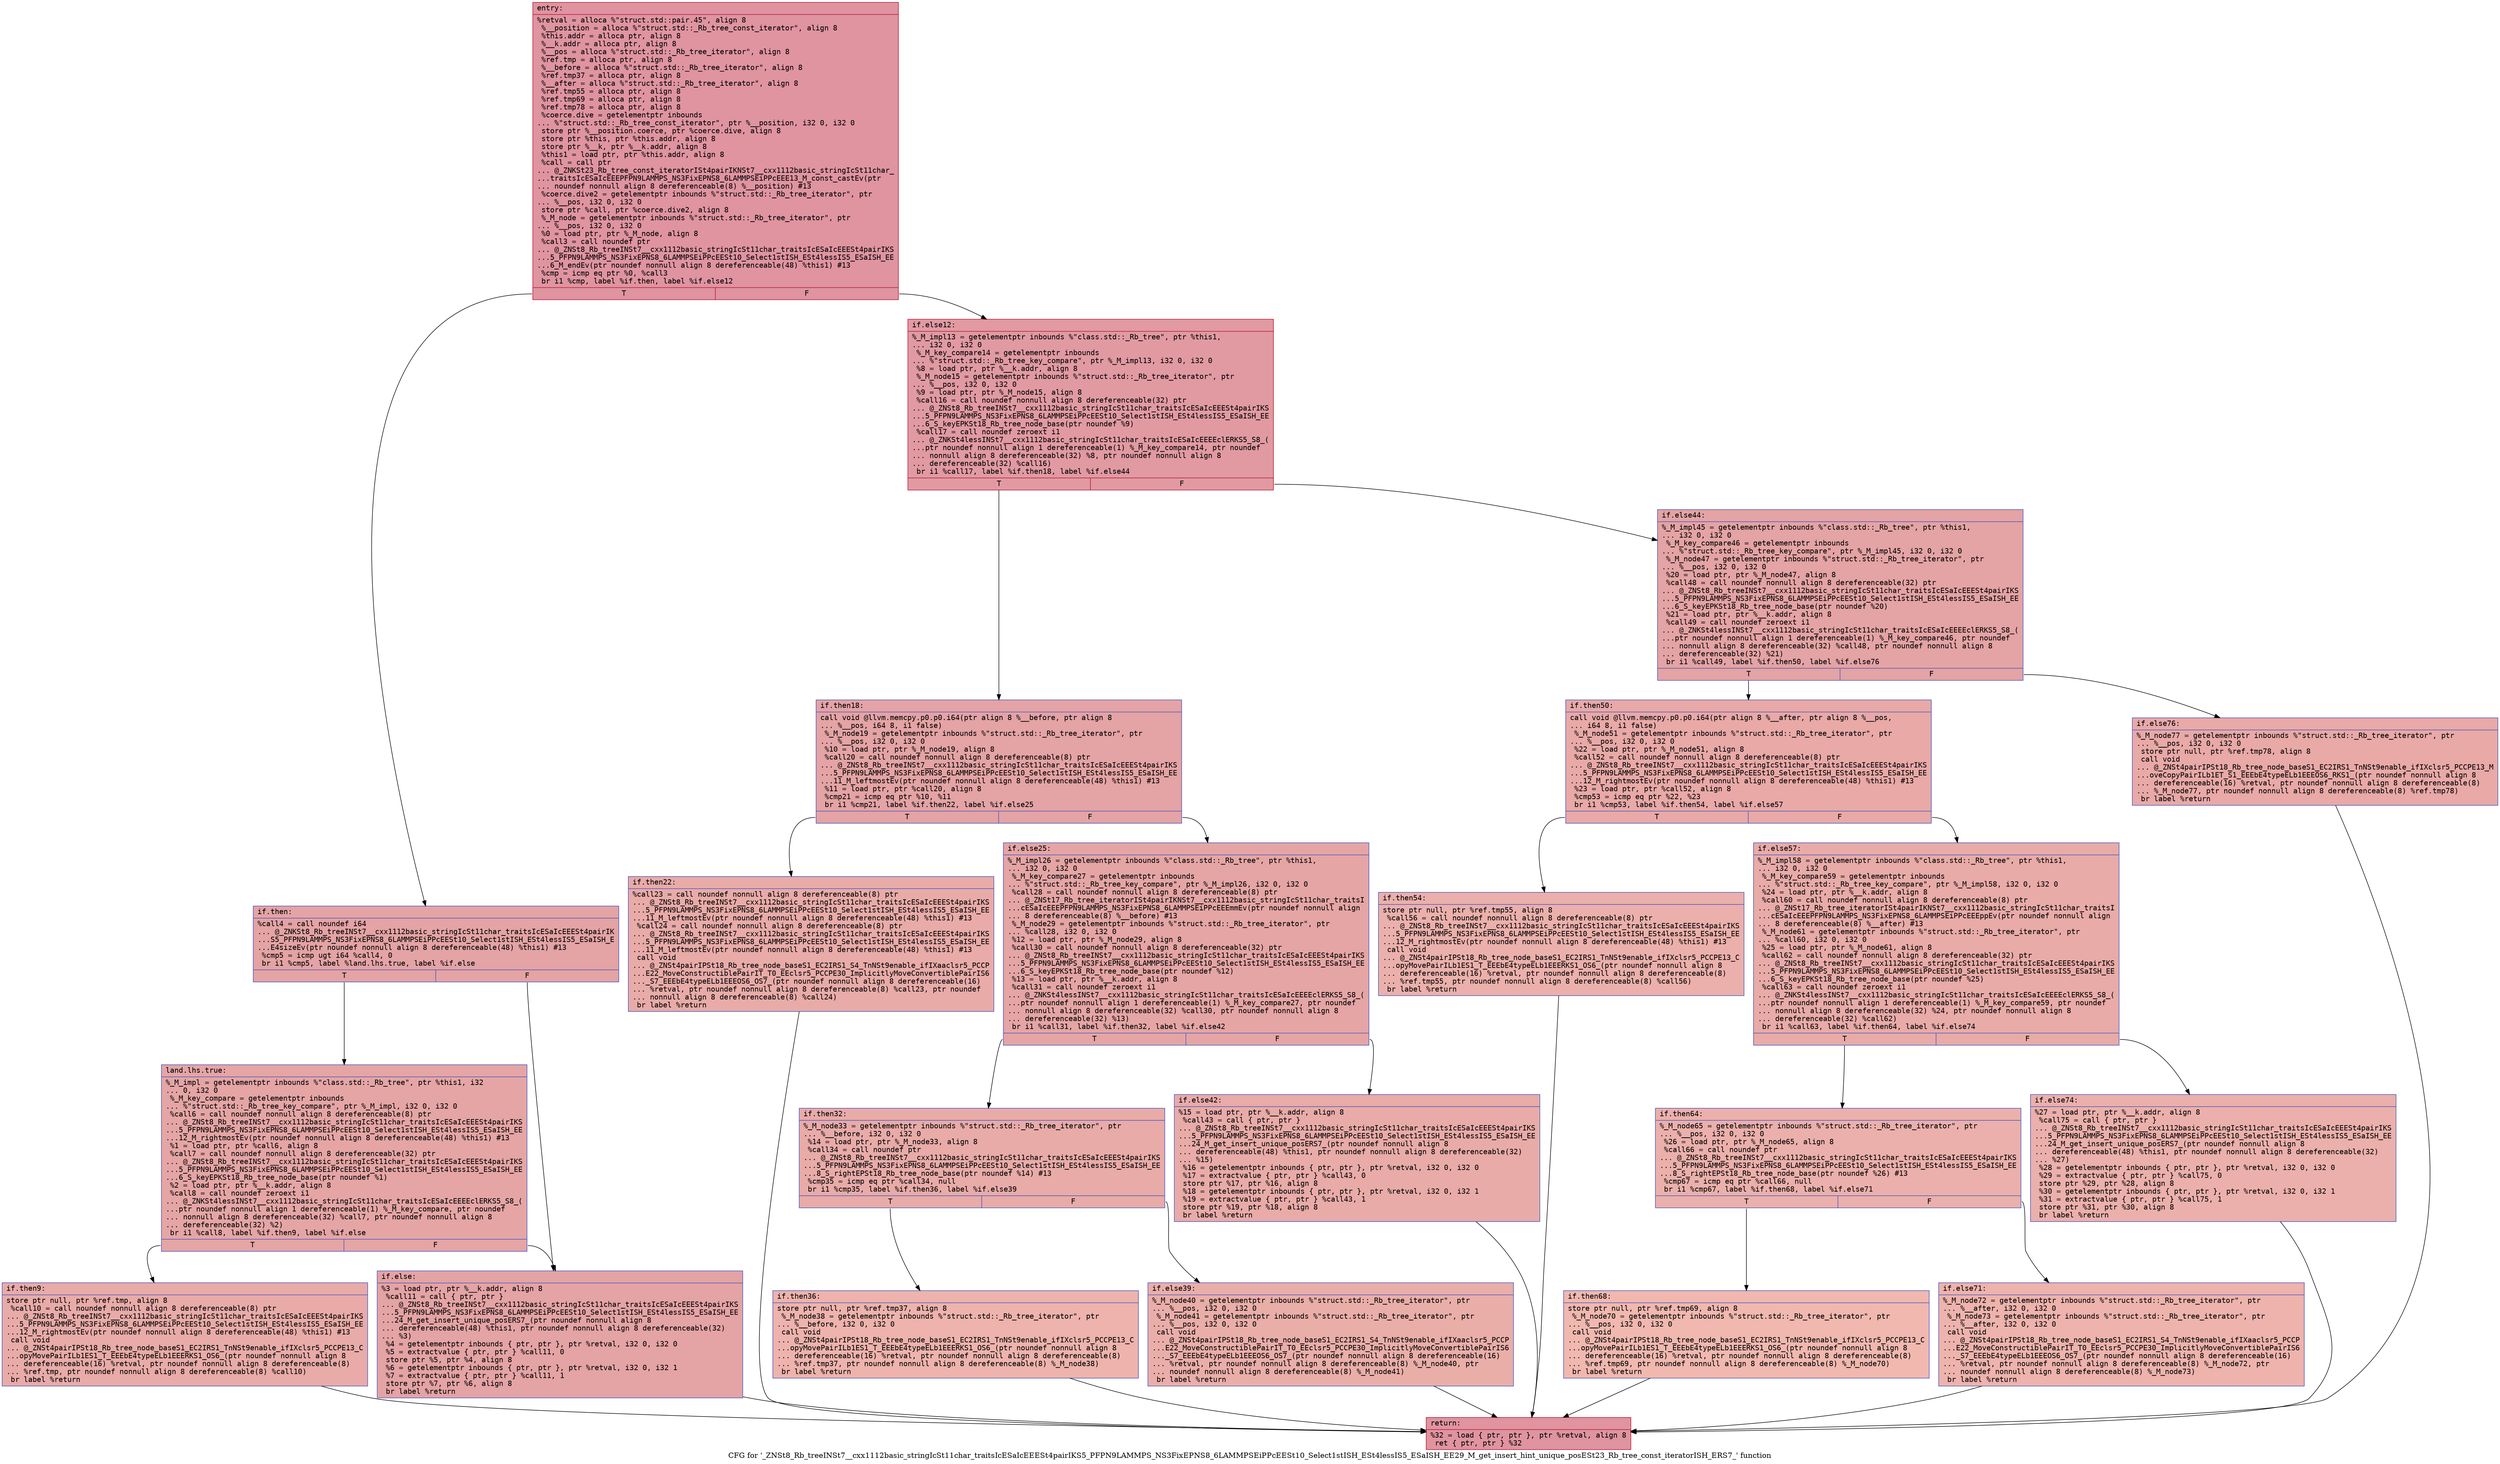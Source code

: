 digraph "CFG for '_ZNSt8_Rb_treeINSt7__cxx1112basic_stringIcSt11char_traitsIcESaIcEEESt4pairIKS5_PFPN9LAMMPS_NS3FixEPNS8_6LAMMPSEiPPcEESt10_Select1stISH_ESt4lessIS5_ESaISH_EE29_M_get_insert_hint_unique_posESt23_Rb_tree_const_iteratorISH_ERS7_' function" {
	label="CFG for '_ZNSt8_Rb_treeINSt7__cxx1112basic_stringIcSt11char_traitsIcESaIcEEESt4pairIKS5_PFPN9LAMMPS_NS3FixEPNS8_6LAMMPSEiPPcEESt10_Select1stISH_ESt4lessIS5_ESaISH_EE29_M_get_insert_hint_unique_posESt23_Rb_tree_const_iteratorISH_ERS7_' function";

	Node0x561f1649b4e0 [shape=record,color="#b70d28ff", style=filled, fillcolor="#b70d2870" fontname="Courier",label="{entry:\l|  %retval = alloca %\"struct.std::pair.45\", align 8\l  %__position = alloca %\"struct.std::_Rb_tree_const_iterator\", align 8\l  %this.addr = alloca ptr, align 8\l  %__k.addr = alloca ptr, align 8\l  %__pos = alloca %\"struct.std::_Rb_tree_iterator\", align 8\l  %ref.tmp = alloca ptr, align 8\l  %__before = alloca %\"struct.std::_Rb_tree_iterator\", align 8\l  %ref.tmp37 = alloca ptr, align 8\l  %__after = alloca %\"struct.std::_Rb_tree_iterator\", align 8\l  %ref.tmp55 = alloca ptr, align 8\l  %ref.tmp69 = alloca ptr, align 8\l  %ref.tmp78 = alloca ptr, align 8\l  %coerce.dive = getelementptr inbounds\l... %\"struct.std::_Rb_tree_const_iterator\", ptr %__position, i32 0, i32 0\l  store ptr %__position.coerce, ptr %coerce.dive, align 8\l  store ptr %this, ptr %this.addr, align 8\l  store ptr %__k, ptr %__k.addr, align 8\l  %this1 = load ptr, ptr %this.addr, align 8\l  %call = call ptr\l... @_ZNKSt23_Rb_tree_const_iteratorISt4pairIKNSt7__cxx1112basic_stringIcSt11char_\l...traitsIcESaIcEEEPFPN9LAMMPS_NS3FixEPNS8_6LAMMPSEiPPcEEE13_M_const_castEv(ptr\l... noundef nonnull align 8 dereferenceable(8) %__position) #13\l  %coerce.dive2 = getelementptr inbounds %\"struct.std::_Rb_tree_iterator\", ptr\l... %__pos, i32 0, i32 0\l  store ptr %call, ptr %coerce.dive2, align 8\l  %_M_node = getelementptr inbounds %\"struct.std::_Rb_tree_iterator\", ptr\l... %__pos, i32 0, i32 0\l  %0 = load ptr, ptr %_M_node, align 8\l  %call3 = call noundef ptr\l... @_ZNSt8_Rb_treeINSt7__cxx1112basic_stringIcSt11char_traitsIcESaIcEEESt4pairIKS\l...5_PFPN9LAMMPS_NS3FixEPNS8_6LAMMPSEiPPcEESt10_Select1stISH_ESt4lessIS5_ESaISH_EE\l...6_M_endEv(ptr noundef nonnull align 8 dereferenceable(48) %this1) #13\l  %cmp = icmp eq ptr %0, %call3\l  br i1 %cmp, label %if.then, label %if.else12\l|{<s0>T|<s1>F}}"];
	Node0x561f1649b4e0:s0 -> Node0x561f1649c960[tooltip="entry -> if.then\nProbability 37.50%" ];
	Node0x561f1649b4e0:s1 -> Node0x561f1649c9d0[tooltip="entry -> if.else12\nProbability 62.50%" ];
	Node0x561f1649c960 [shape=record,color="#3d50c3ff", style=filled, fillcolor="#c32e3170" fontname="Courier",label="{if.then:\l|  %call4 = call noundef i64\l... @_ZNKSt8_Rb_treeINSt7__cxx1112basic_stringIcSt11char_traitsIcESaIcEEESt4pairIK\l...S5_PFPN9LAMMPS_NS3FixEPNS8_6LAMMPSEiPPcEESt10_Select1stISH_ESt4lessIS5_ESaISH_E\l...E4sizeEv(ptr noundef nonnull align 8 dereferenceable(48) %this1) #13\l  %cmp5 = icmp ugt i64 %call4, 0\l  br i1 %cmp5, label %land.lhs.true, label %if.else\l|{<s0>T|<s1>F}}"];
	Node0x561f1649c960:s0 -> Node0x561f1649cec0[tooltip="if.then -> land.lhs.true\nProbability 50.00%" ];
	Node0x561f1649c960:s1 -> Node0x561f1649cfa0[tooltip="if.then -> if.else\nProbability 50.00%" ];
	Node0x561f1649cec0 [shape=record,color="#3d50c3ff", style=filled, fillcolor="#c5333470" fontname="Courier",label="{land.lhs.true:\l|  %_M_impl = getelementptr inbounds %\"class.std::_Rb_tree\", ptr %this1, i32\l... 0, i32 0\l  %_M_key_compare = getelementptr inbounds\l... %\"struct.std::_Rb_tree_key_compare\", ptr %_M_impl, i32 0, i32 0\l  %call6 = call noundef nonnull align 8 dereferenceable(8) ptr\l... @_ZNSt8_Rb_treeINSt7__cxx1112basic_stringIcSt11char_traitsIcESaIcEEESt4pairIKS\l...5_PFPN9LAMMPS_NS3FixEPNS8_6LAMMPSEiPPcEESt10_Select1stISH_ESt4lessIS5_ESaISH_EE\l...12_M_rightmostEv(ptr noundef nonnull align 8 dereferenceable(48) %this1) #13\l  %1 = load ptr, ptr %call6, align 8\l  %call7 = call noundef nonnull align 8 dereferenceable(32) ptr\l... @_ZNSt8_Rb_treeINSt7__cxx1112basic_stringIcSt11char_traitsIcESaIcEEESt4pairIKS\l...5_PFPN9LAMMPS_NS3FixEPNS8_6LAMMPSEiPPcEESt10_Select1stISH_ESt4lessIS5_ESaISH_EE\l...6_S_keyEPKSt18_Rb_tree_node_base(ptr noundef %1)\l  %2 = load ptr, ptr %__k.addr, align 8\l  %call8 = call noundef zeroext i1\l... @_ZNKSt4lessINSt7__cxx1112basic_stringIcSt11char_traitsIcESaIcEEEEclERKS5_S8_(\l...ptr noundef nonnull align 1 dereferenceable(1) %_M_key_compare, ptr noundef\l... nonnull align 8 dereferenceable(32) %call7, ptr noundef nonnull align 8\l... dereferenceable(32) %2)\l  br i1 %call8, label %if.then9, label %if.else\l|{<s0>T|<s1>F}}"];
	Node0x561f1649cec0:s0 -> Node0x561f1649d9e0[tooltip="land.lhs.true -> if.then9\nProbability 50.00%" ];
	Node0x561f1649cec0:s1 -> Node0x561f1649cfa0[tooltip="land.lhs.true -> if.else\nProbability 50.00%" ];
	Node0x561f1649d9e0 [shape=record,color="#3d50c3ff", style=filled, fillcolor="#cc403a70" fontname="Courier",label="{if.then9:\l|  store ptr null, ptr %ref.tmp, align 8\l  %call10 = call noundef nonnull align 8 dereferenceable(8) ptr\l... @_ZNSt8_Rb_treeINSt7__cxx1112basic_stringIcSt11char_traitsIcESaIcEEESt4pairIKS\l...5_PFPN9LAMMPS_NS3FixEPNS8_6LAMMPSEiPPcEESt10_Select1stISH_ESt4lessIS5_ESaISH_EE\l...12_M_rightmostEv(ptr noundef nonnull align 8 dereferenceable(48) %this1) #13\l  call void\l... @_ZNSt4pairIPSt18_Rb_tree_node_baseS1_EC2IRS1_TnNSt9enable_ifIXclsr5_PCCPE13_C\l...opyMovePairILb1ES1_T_EEEbE4typeELb1EEERKS1_OS6_(ptr noundef nonnull align 8\l... dereferenceable(16) %retval, ptr noundef nonnull align 8 dereferenceable(8)\l... %ref.tmp, ptr noundef nonnull align 8 dereferenceable(8) %call10)\l  br label %return\l}"];
	Node0x561f1649d9e0 -> Node0x561f1649e090[tooltip="if.then9 -> return\nProbability 100.00%" ];
	Node0x561f1649cfa0 [shape=record,color="#3d50c3ff", style=filled, fillcolor="#c32e3170" fontname="Courier",label="{if.else:\l|  %3 = load ptr, ptr %__k.addr, align 8\l  %call11 = call \{ ptr, ptr \}\l... @_ZNSt8_Rb_treeINSt7__cxx1112basic_stringIcSt11char_traitsIcESaIcEEESt4pairIKS\l...5_PFPN9LAMMPS_NS3FixEPNS8_6LAMMPSEiPPcEESt10_Select1stISH_ESt4lessIS5_ESaISH_EE\l...24_M_get_insert_unique_posERS7_(ptr noundef nonnull align 8\l... dereferenceable(48) %this1, ptr noundef nonnull align 8 dereferenceable(32)\l... %3)\l  %4 = getelementptr inbounds \{ ptr, ptr \}, ptr %retval, i32 0, i32 0\l  %5 = extractvalue \{ ptr, ptr \} %call11, 0\l  store ptr %5, ptr %4, align 8\l  %6 = getelementptr inbounds \{ ptr, ptr \}, ptr %retval, i32 0, i32 1\l  %7 = extractvalue \{ ptr, ptr \} %call11, 1\l  store ptr %7, ptr %6, align 8\l  br label %return\l}"];
	Node0x561f1649cfa0 -> Node0x561f1649e090[tooltip="if.else -> return\nProbability 100.00%" ];
	Node0x561f1649c9d0 [shape=record,color="#b70d28ff", style=filled, fillcolor="#bb1b2c70" fontname="Courier",label="{if.else12:\l|  %_M_impl13 = getelementptr inbounds %\"class.std::_Rb_tree\", ptr %this1,\l... i32 0, i32 0\l  %_M_key_compare14 = getelementptr inbounds\l... %\"struct.std::_Rb_tree_key_compare\", ptr %_M_impl13, i32 0, i32 0\l  %8 = load ptr, ptr %__k.addr, align 8\l  %_M_node15 = getelementptr inbounds %\"struct.std::_Rb_tree_iterator\", ptr\l... %__pos, i32 0, i32 0\l  %9 = load ptr, ptr %_M_node15, align 8\l  %call16 = call noundef nonnull align 8 dereferenceable(32) ptr\l... @_ZNSt8_Rb_treeINSt7__cxx1112basic_stringIcSt11char_traitsIcESaIcEEESt4pairIKS\l...5_PFPN9LAMMPS_NS3FixEPNS8_6LAMMPSEiPPcEESt10_Select1stISH_ESt4lessIS5_ESaISH_EE\l...6_S_keyEPKSt18_Rb_tree_node_base(ptr noundef %9)\l  %call17 = call noundef zeroext i1\l... @_ZNKSt4lessINSt7__cxx1112basic_stringIcSt11char_traitsIcESaIcEEEEclERKS5_S8_(\l...ptr noundef nonnull align 1 dereferenceable(1) %_M_key_compare14, ptr noundef\l... nonnull align 8 dereferenceable(32) %8, ptr noundef nonnull align 8\l... dereferenceable(32) %call16)\l  br i1 %call17, label %if.then18, label %if.else44\l|{<s0>T|<s1>F}}"];
	Node0x561f1649c9d0:s0 -> Node0x561f1649ee50[tooltip="if.else12 -> if.then18\nProbability 50.00%" ];
	Node0x561f1649c9d0:s1 -> Node0x561f1649eea0[tooltip="if.else12 -> if.else44\nProbability 50.00%" ];
	Node0x561f1649ee50 [shape=record,color="#3d50c3ff", style=filled, fillcolor="#c32e3170" fontname="Courier",label="{if.then18:\l|  call void @llvm.memcpy.p0.p0.i64(ptr align 8 %__before, ptr align 8\l... %__pos, i64 8, i1 false)\l  %_M_node19 = getelementptr inbounds %\"struct.std::_Rb_tree_iterator\", ptr\l... %__pos, i32 0, i32 0\l  %10 = load ptr, ptr %_M_node19, align 8\l  %call20 = call noundef nonnull align 8 dereferenceable(8) ptr\l... @_ZNSt8_Rb_treeINSt7__cxx1112basic_stringIcSt11char_traitsIcESaIcEEESt4pairIKS\l...5_PFPN9LAMMPS_NS3FixEPNS8_6LAMMPSEiPPcEESt10_Select1stISH_ESt4lessIS5_ESaISH_EE\l...11_M_leftmostEv(ptr noundef nonnull align 8 dereferenceable(48) %this1) #13\l  %11 = load ptr, ptr %call20, align 8\l  %cmp21 = icmp eq ptr %10, %11\l  br i1 %cmp21, label %if.then22, label %if.else25\l|{<s0>T|<s1>F}}"];
	Node0x561f1649ee50:s0 -> Node0x561f1649f6a0[tooltip="if.then18 -> if.then22\nProbability 37.50%" ];
	Node0x561f1649ee50:s1 -> Node0x561f1649ca80[tooltip="if.then18 -> if.else25\nProbability 62.50%" ];
	Node0x561f1649f6a0 [shape=record,color="#3d50c3ff", style=filled, fillcolor="#cc403a70" fontname="Courier",label="{if.then22:\l|  %call23 = call noundef nonnull align 8 dereferenceable(8) ptr\l... @_ZNSt8_Rb_treeINSt7__cxx1112basic_stringIcSt11char_traitsIcESaIcEEESt4pairIKS\l...5_PFPN9LAMMPS_NS3FixEPNS8_6LAMMPSEiPPcEESt10_Select1stISH_ESt4lessIS5_ESaISH_EE\l...11_M_leftmostEv(ptr noundef nonnull align 8 dereferenceable(48) %this1) #13\l  %call24 = call noundef nonnull align 8 dereferenceable(8) ptr\l... @_ZNSt8_Rb_treeINSt7__cxx1112basic_stringIcSt11char_traitsIcESaIcEEESt4pairIKS\l...5_PFPN9LAMMPS_NS3FixEPNS8_6LAMMPSEiPPcEESt10_Select1stISH_ESt4lessIS5_ESaISH_EE\l...11_M_leftmostEv(ptr noundef nonnull align 8 dereferenceable(48) %this1) #13\l  call void\l... @_ZNSt4pairIPSt18_Rb_tree_node_baseS1_EC2IRS1_S4_TnNSt9enable_ifIXaaclsr5_PCCP\l...E22_MoveConstructiblePairIT_T0_EEclsr5_PCCPE30_ImplicitlyMoveConvertiblePairIS6\l..._S7_EEEbE4typeELb1EEEOS6_OS7_(ptr noundef nonnull align 8 dereferenceable(16)\l... %retval, ptr noundef nonnull align 8 dereferenceable(8) %call23, ptr noundef\l... nonnull align 8 dereferenceable(8) %call24)\l  br label %return\l}"];
	Node0x561f1649f6a0 -> Node0x561f1649e090[tooltip="if.then22 -> return\nProbability 100.00%" ];
	Node0x561f1649ca80 [shape=record,color="#3d50c3ff", style=filled, fillcolor="#c5333470" fontname="Courier",label="{if.else25:\l|  %_M_impl26 = getelementptr inbounds %\"class.std::_Rb_tree\", ptr %this1,\l... i32 0, i32 0\l  %_M_key_compare27 = getelementptr inbounds\l... %\"struct.std::_Rb_tree_key_compare\", ptr %_M_impl26, i32 0, i32 0\l  %call28 = call noundef nonnull align 8 dereferenceable(8) ptr\l... @_ZNSt17_Rb_tree_iteratorISt4pairIKNSt7__cxx1112basic_stringIcSt11char_traitsI\l...cESaIcEEEPFPN9LAMMPS_NS3FixEPNS8_6LAMMPSEiPPcEEEmmEv(ptr noundef nonnull align\l... 8 dereferenceable(8) %__before) #13\l  %_M_node29 = getelementptr inbounds %\"struct.std::_Rb_tree_iterator\", ptr\l... %call28, i32 0, i32 0\l  %12 = load ptr, ptr %_M_node29, align 8\l  %call30 = call noundef nonnull align 8 dereferenceable(32) ptr\l... @_ZNSt8_Rb_treeINSt7__cxx1112basic_stringIcSt11char_traitsIcESaIcEEESt4pairIKS\l...5_PFPN9LAMMPS_NS3FixEPNS8_6LAMMPSEiPPcEESt10_Select1stISH_ESt4lessIS5_ESaISH_EE\l...6_S_keyEPKSt18_Rb_tree_node_base(ptr noundef %12)\l  %13 = load ptr, ptr %__k.addr, align 8\l  %call31 = call noundef zeroext i1\l... @_ZNKSt4lessINSt7__cxx1112basic_stringIcSt11char_traitsIcESaIcEEEEclERKS5_S8_(\l...ptr noundef nonnull align 1 dereferenceable(1) %_M_key_compare27, ptr noundef\l... nonnull align 8 dereferenceable(32) %call30, ptr noundef nonnull align 8\l... dereferenceable(32) %13)\l  br i1 %call31, label %if.then32, label %if.else42\l|{<s0>T|<s1>F}}"];
	Node0x561f1649ca80:s0 -> Node0x561f164a0ae0[tooltip="if.else25 -> if.then32\nProbability 50.00%" ];
	Node0x561f1649ca80:s1 -> Node0x561f164a0b30[tooltip="if.else25 -> if.else42\nProbability 50.00%" ];
	Node0x561f164a0ae0 [shape=record,color="#3d50c3ff", style=filled, fillcolor="#cc403a70" fontname="Courier",label="{if.then32:\l|  %_M_node33 = getelementptr inbounds %\"struct.std::_Rb_tree_iterator\", ptr\l... %__before, i32 0, i32 0\l  %14 = load ptr, ptr %_M_node33, align 8\l  %call34 = call noundef ptr\l... @_ZNSt8_Rb_treeINSt7__cxx1112basic_stringIcSt11char_traitsIcESaIcEEESt4pairIKS\l...5_PFPN9LAMMPS_NS3FixEPNS8_6LAMMPSEiPPcEESt10_Select1stISH_ESt4lessIS5_ESaISH_EE\l...8_S_rightEPSt18_Rb_tree_node_base(ptr noundef %14) #13\l  %cmp35 = icmp eq ptr %call34, null\l  br i1 %cmp35, label %if.then36, label %if.else39\l|{<s0>T|<s1>F}}"];
	Node0x561f164a0ae0:s0 -> Node0x561f164a0ea0[tooltip="if.then32 -> if.then36\nProbability 37.50%" ];
	Node0x561f164a0ae0:s1 -> Node0x561f164a0f20[tooltip="if.then32 -> if.else39\nProbability 62.50%" ];
	Node0x561f164a0ea0 [shape=record,color="#3d50c3ff", style=filled, fillcolor="#d6524470" fontname="Courier",label="{if.then36:\l|  store ptr null, ptr %ref.tmp37, align 8\l  %_M_node38 = getelementptr inbounds %\"struct.std::_Rb_tree_iterator\", ptr\l... %__before, i32 0, i32 0\l  call void\l... @_ZNSt4pairIPSt18_Rb_tree_node_baseS1_EC2IRS1_TnNSt9enable_ifIXclsr5_PCCPE13_C\l...opyMovePairILb1ES1_T_EEEbE4typeELb1EEERKS1_OS6_(ptr noundef nonnull align 8\l... dereferenceable(16) %retval, ptr noundef nonnull align 8 dereferenceable(8)\l... %ref.tmp37, ptr noundef nonnull align 8 dereferenceable(8) %_M_node38)\l  br label %return\l}"];
	Node0x561f164a0ea0 -> Node0x561f1649e090[tooltip="if.then36 -> return\nProbability 100.00%" ];
	Node0x561f164a0f20 [shape=record,color="#3d50c3ff", style=filled, fillcolor="#d0473d70" fontname="Courier",label="{if.else39:\l|  %_M_node40 = getelementptr inbounds %\"struct.std::_Rb_tree_iterator\", ptr\l... %__pos, i32 0, i32 0\l  %_M_node41 = getelementptr inbounds %\"struct.std::_Rb_tree_iterator\", ptr\l... %__pos, i32 0, i32 0\l  call void\l... @_ZNSt4pairIPSt18_Rb_tree_node_baseS1_EC2IRS1_S4_TnNSt9enable_ifIXaaclsr5_PCCP\l...E22_MoveConstructiblePairIT_T0_EEclsr5_PCCPE30_ImplicitlyMoveConvertiblePairIS6\l..._S7_EEEbE4typeELb1EEEOS6_OS7_(ptr noundef nonnull align 8 dereferenceable(16)\l... %retval, ptr noundef nonnull align 8 dereferenceable(8) %_M_node40, ptr\l... noundef nonnull align 8 dereferenceable(8) %_M_node41)\l  br label %return\l}"];
	Node0x561f164a0f20 -> Node0x561f1649e090[tooltip="if.else39 -> return\nProbability 100.00%" ];
	Node0x561f164a0b30 [shape=record,color="#3d50c3ff", style=filled, fillcolor="#cc403a70" fontname="Courier",label="{if.else42:\l|  %15 = load ptr, ptr %__k.addr, align 8\l  %call43 = call \{ ptr, ptr \}\l... @_ZNSt8_Rb_treeINSt7__cxx1112basic_stringIcSt11char_traitsIcESaIcEEESt4pairIKS\l...5_PFPN9LAMMPS_NS3FixEPNS8_6LAMMPSEiPPcEESt10_Select1stISH_ESt4lessIS5_ESaISH_EE\l...24_M_get_insert_unique_posERS7_(ptr noundef nonnull align 8\l... dereferenceable(48) %this1, ptr noundef nonnull align 8 dereferenceable(32)\l... %15)\l  %16 = getelementptr inbounds \{ ptr, ptr \}, ptr %retval, i32 0, i32 0\l  %17 = extractvalue \{ ptr, ptr \} %call43, 0\l  store ptr %17, ptr %16, align 8\l  %18 = getelementptr inbounds \{ ptr, ptr \}, ptr %retval, i32 0, i32 1\l  %19 = extractvalue \{ ptr, ptr \} %call43, 1\l  store ptr %19, ptr %18, align 8\l  br label %return\l}"];
	Node0x561f164a0b30 -> Node0x561f1649e090[tooltip="if.else42 -> return\nProbability 100.00%" ];
	Node0x561f1649eea0 [shape=record,color="#3d50c3ff", style=filled, fillcolor="#c32e3170" fontname="Courier",label="{if.else44:\l|  %_M_impl45 = getelementptr inbounds %\"class.std::_Rb_tree\", ptr %this1,\l... i32 0, i32 0\l  %_M_key_compare46 = getelementptr inbounds\l... %\"struct.std::_Rb_tree_key_compare\", ptr %_M_impl45, i32 0, i32 0\l  %_M_node47 = getelementptr inbounds %\"struct.std::_Rb_tree_iterator\", ptr\l... %__pos, i32 0, i32 0\l  %20 = load ptr, ptr %_M_node47, align 8\l  %call48 = call noundef nonnull align 8 dereferenceable(32) ptr\l... @_ZNSt8_Rb_treeINSt7__cxx1112basic_stringIcSt11char_traitsIcESaIcEEESt4pairIKS\l...5_PFPN9LAMMPS_NS3FixEPNS8_6LAMMPSEiPPcEESt10_Select1stISH_ESt4lessIS5_ESaISH_EE\l...6_S_keyEPKSt18_Rb_tree_node_base(ptr noundef %20)\l  %21 = load ptr, ptr %__k.addr, align 8\l  %call49 = call noundef zeroext i1\l... @_ZNKSt4lessINSt7__cxx1112basic_stringIcSt11char_traitsIcESaIcEEEEclERKS5_S8_(\l...ptr noundef nonnull align 1 dereferenceable(1) %_M_key_compare46, ptr noundef\l... nonnull align 8 dereferenceable(32) %call48, ptr noundef nonnull align 8\l... dereferenceable(32) %21)\l  br i1 %call49, label %if.then50, label %if.else76\l|{<s0>T|<s1>F}}"];
	Node0x561f1649eea0:s0 -> Node0x561f164a2440[tooltip="if.else44 -> if.then50\nProbability 50.00%" ];
	Node0x561f1649eea0:s1 -> Node0x561f164a2490[tooltip="if.else44 -> if.else76\nProbability 50.00%" ];
	Node0x561f164a2440 [shape=record,color="#3d50c3ff", style=filled, fillcolor="#ca3b3770" fontname="Courier",label="{if.then50:\l|  call void @llvm.memcpy.p0.p0.i64(ptr align 8 %__after, ptr align 8 %__pos,\l... i64 8, i1 false)\l  %_M_node51 = getelementptr inbounds %\"struct.std::_Rb_tree_iterator\", ptr\l... %__pos, i32 0, i32 0\l  %22 = load ptr, ptr %_M_node51, align 8\l  %call52 = call noundef nonnull align 8 dereferenceable(8) ptr\l... @_ZNSt8_Rb_treeINSt7__cxx1112basic_stringIcSt11char_traitsIcESaIcEEESt4pairIKS\l...5_PFPN9LAMMPS_NS3FixEPNS8_6LAMMPSEiPPcEESt10_Select1stISH_ESt4lessIS5_ESaISH_EE\l...12_M_rightmostEv(ptr noundef nonnull align 8 dereferenceable(48) %this1) #13\l  %23 = load ptr, ptr %call52, align 8\l  %cmp53 = icmp eq ptr %22, %23\l  br i1 %cmp53, label %if.then54, label %if.else57\l|{<s0>T|<s1>F}}"];
	Node0x561f164a2440:s0 -> Node0x561f164a2c10[tooltip="if.then50 -> if.then54\nProbability 37.50%" ];
	Node0x561f164a2440:s1 -> Node0x561f164a2c60[tooltip="if.then50 -> if.else57\nProbability 62.50%" ];
	Node0x561f164a2c10 [shape=record,color="#3d50c3ff", style=filled, fillcolor="#d24b4070" fontname="Courier",label="{if.then54:\l|  store ptr null, ptr %ref.tmp55, align 8\l  %call56 = call noundef nonnull align 8 dereferenceable(8) ptr\l... @_ZNSt8_Rb_treeINSt7__cxx1112basic_stringIcSt11char_traitsIcESaIcEEESt4pairIKS\l...5_PFPN9LAMMPS_NS3FixEPNS8_6LAMMPSEiPPcEESt10_Select1stISH_ESt4lessIS5_ESaISH_EE\l...12_M_rightmostEv(ptr noundef nonnull align 8 dereferenceable(48) %this1) #13\l  call void\l... @_ZNSt4pairIPSt18_Rb_tree_node_baseS1_EC2IRS1_TnNSt9enable_ifIXclsr5_PCCPE13_C\l...opyMovePairILb1ES1_T_EEEbE4typeELb1EEERKS1_OS6_(ptr noundef nonnull align 8\l... dereferenceable(16) %retval, ptr noundef nonnull align 8 dereferenceable(8)\l... %ref.tmp55, ptr noundef nonnull align 8 dereferenceable(8) %call56)\l  br label %return\l}"];
	Node0x561f164a2c10 -> Node0x561f1649e090[tooltip="if.then54 -> return\nProbability 100.00%" ];
	Node0x561f164a2c60 [shape=record,color="#3d50c3ff", style=filled, fillcolor="#cc403a70" fontname="Courier",label="{if.else57:\l|  %_M_impl58 = getelementptr inbounds %\"class.std::_Rb_tree\", ptr %this1,\l... i32 0, i32 0\l  %_M_key_compare59 = getelementptr inbounds\l... %\"struct.std::_Rb_tree_key_compare\", ptr %_M_impl58, i32 0, i32 0\l  %24 = load ptr, ptr %__k.addr, align 8\l  %call60 = call noundef nonnull align 8 dereferenceable(8) ptr\l... @_ZNSt17_Rb_tree_iteratorISt4pairIKNSt7__cxx1112basic_stringIcSt11char_traitsI\l...cESaIcEEEPFPN9LAMMPS_NS3FixEPNS8_6LAMMPSEiPPcEEEppEv(ptr noundef nonnull align\l... 8 dereferenceable(8) %__after) #13\l  %_M_node61 = getelementptr inbounds %\"struct.std::_Rb_tree_iterator\", ptr\l... %call60, i32 0, i32 0\l  %25 = load ptr, ptr %_M_node61, align 8\l  %call62 = call noundef nonnull align 8 dereferenceable(32) ptr\l... @_ZNSt8_Rb_treeINSt7__cxx1112basic_stringIcSt11char_traitsIcESaIcEEESt4pairIKS\l...5_PFPN9LAMMPS_NS3FixEPNS8_6LAMMPSEiPPcEESt10_Select1stISH_ESt4lessIS5_ESaISH_EE\l...6_S_keyEPKSt18_Rb_tree_node_base(ptr noundef %25)\l  %call63 = call noundef zeroext i1\l... @_ZNKSt4lessINSt7__cxx1112basic_stringIcSt11char_traitsIcESaIcEEEEclERKS5_S8_(\l...ptr noundef nonnull align 1 dereferenceable(1) %_M_key_compare59, ptr noundef\l... nonnull align 8 dereferenceable(32) %24, ptr noundef nonnull align 8\l... dereferenceable(32) %call62)\l  br i1 %call63, label %if.then64, label %if.else74\l|{<s0>T|<s1>F}}"];
	Node0x561f164a2c60:s0 -> Node0x561f164a3930[tooltip="if.else57 -> if.then64\nProbability 50.00%" ];
	Node0x561f164a2c60:s1 -> Node0x561f164a3980[tooltip="if.else57 -> if.else74\nProbability 50.00%" ];
	Node0x561f164a3930 [shape=record,color="#3d50c3ff", style=filled, fillcolor="#d24b4070" fontname="Courier",label="{if.then64:\l|  %_M_node65 = getelementptr inbounds %\"struct.std::_Rb_tree_iterator\", ptr\l... %__pos, i32 0, i32 0\l  %26 = load ptr, ptr %_M_node65, align 8\l  %call66 = call noundef ptr\l... @_ZNSt8_Rb_treeINSt7__cxx1112basic_stringIcSt11char_traitsIcESaIcEEESt4pairIKS\l...5_PFPN9LAMMPS_NS3FixEPNS8_6LAMMPSEiPPcEESt10_Select1stISH_ESt4lessIS5_ESaISH_EE\l...8_S_rightEPSt18_Rb_tree_node_base(ptr noundef %26) #13\l  %cmp67 = icmp eq ptr %call66, null\l  br i1 %cmp67, label %if.then68, label %if.else71\l|{<s0>T|<s1>F}}"];
	Node0x561f164a3930:s0 -> Node0x561f164a3cf0[tooltip="if.then64 -> if.then68\nProbability 37.50%" ];
	Node0x561f164a3930:s1 -> Node0x561f164a3d70[tooltip="if.then64 -> if.else71\nProbability 62.50%" ];
	Node0x561f164a3cf0 [shape=record,color="#3d50c3ff", style=filled, fillcolor="#dc5d4a70" fontname="Courier",label="{if.then68:\l|  store ptr null, ptr %ref.tmp69, align 8\l  %_M_node70 = getelementptr inbounds %\"struct.std::_Rb_tree_iterator\", ptr\l... %__pos, i32 0, i32 0\l  call void\l... @_ZNSt4pairIPSt18_Rb_tree_node_baseS1_EC2IRS1_TnNSt9enable_ifIXclsr5_PCCPE13_C\l...opyMovePairILb1ES1_T_EEEbE4typeELb1EEERKS1_OS6_(ptr noundef nonnull align 8\l... dereferenceable(16) %retval, ptr noundef nonnull align 8 dereferenceable(8)\l... %ref.tmp69, ptr noundef nonnull align 8 dereferenceable(8) %_M_node70)\l  br label %return\l}"];
	Node0x561f164a3cf0 -> Node0x561f1649e090[tooltip="if.then68 -> return\nProbability 100.00%" ];
	Node0x561f164a3d70 [shape=record,color="#3d50c3ff", style=filled, fillcolor="#d6524470" fontname="Courier",label="{if.else71:\l|  %_M_node72 = getelementptr inbounds %\"struct.std::_Rb_tree_iterator\", ptr\l... %__after, i32 0, i32 0\l  %_M_node73 = getelementptr inbounds %\"struct.std::_Rb_tree_iterator\", ptr\l... %__after, i32 0, i32 0\l  call void\l... @_ZNSt4pairIPSt18_Rb_tree_node_baseS1_EC2IRS1_S4_TnNSt9enable_ifIXaaclsr5_PCCP\l...E22_MoveConstructiblePairIT_T0_EEclsr5_PCCPE30_ImplicitlyMoveConvertiblePairIS6\l..._S7_EEEbE4typeELb1EEEOS6_OS7_(ptr noundef nonnull align 8 dereferenceable(16)\l... %retval, ptr noundef nonnull align 8 dereferenceable(8) %_M_node72, ptr\l... noundef nonnull align 8 dereferenceable(8) %_M_node73)\l  br label %return\l}"];
	Node0x561f164a3d70 -> Node0x561f1649e090[tooltip="if.else71 -> return\nProbability 100.00%" ];
	Node0x561f164a3980 [shape=record,color="#3d50c3ff", style=filled, fillcolor="#d24b4070" fontname="Courier",label="{if.else74:\l|  %27 = load ptr, ptr %__k.addr, align 8\l  %call75 = call \{ ptr, ptr \}\l... @_ZNSt8_Rb_treeINSt7__cxx1112basic_stringIcSt11char_traitsIcESaIcEEESt4pairIKS\l...5_PFPN9LAMMPS_NS3FixEPNS8_6LAMMPSEiPPcEESt10_Select1stISH_ESt4lessIS5_ESaISH_EE\l...24_M_get_insert_unique_posERS7_(ptr noundef nonnull align 8\l... dereferenceable(48) %this1, ptr noundef nonnull align 8 dereferenceable(32)\l... %27)\l  %28 = getelementptr inbounds \{ ptr, ptr \}, ptr %retval, i32 0, i32 0\l  %29 = extractvalue \{ ptr, ptr \} %call75, 0\l  store ptr %29, ptr %28, align 8\l  %30 = getelementptr inbounds \{ ptr, ptr \}, ptr %retval, i32 0, i32 1\l  %31 = extractvalue \{ ptr, ptr \} %call75, 1\l  store ptr %31, ptr %30, align 8\l  br label %return\l}"];
	Node0x561f164a3980 -> Node0x561f1649e090[tooltip="if.else74 -> return\nProbability 100.00%" ];
	Node0x561f164a2490 [shape=record,color="#3d50c3ff", style=filled, fillcolor="#ca3b3770" fontname="Courier",label="{if.else76:\l|  %_M_node77 = getelementptr inbounds %\"struct.std::_Rb_tree_iterator\", ptr\l... %__pos, i32 0, i32 0\l  store ptr null, ptr %ref.tmp78, align 8\l  call void\l... @_ZNSt4pairIPSt18_Rb_tree_node_baseS1_EC2IRS1_TnNSt9enable_ifIXclsr5_PCCPE13_M\l...oveCopyPairILb1ET_S1_EEEbE4typeELb1EEEOS6_RKS1_(ptr noundef nonnull align 8\l... dereferenceable(16) %retval, ptr noundef nonnull align 8 dereferenceable(8)\l... %_M_node77, ptr noundef nonnull align 8 dereferenceable(8) %ref.tmp78)\l  br label %return\l}"];
	Node0x561f164a2490 -> Node0x561f1649e090[tooltip="if.else76 -> return\nProbability 100.00%" ];
	Node0x561f1649e090 [shape=record,color="#b70d28ff", style=filled, fillcolor="#b70d2870" fontname="Courier",label="{return:\l|  %32 = load \{ ptr, ptr \}, ptr %retval, align 8\l  ret \{ ptr, ptr \} %32\l}"];
}
